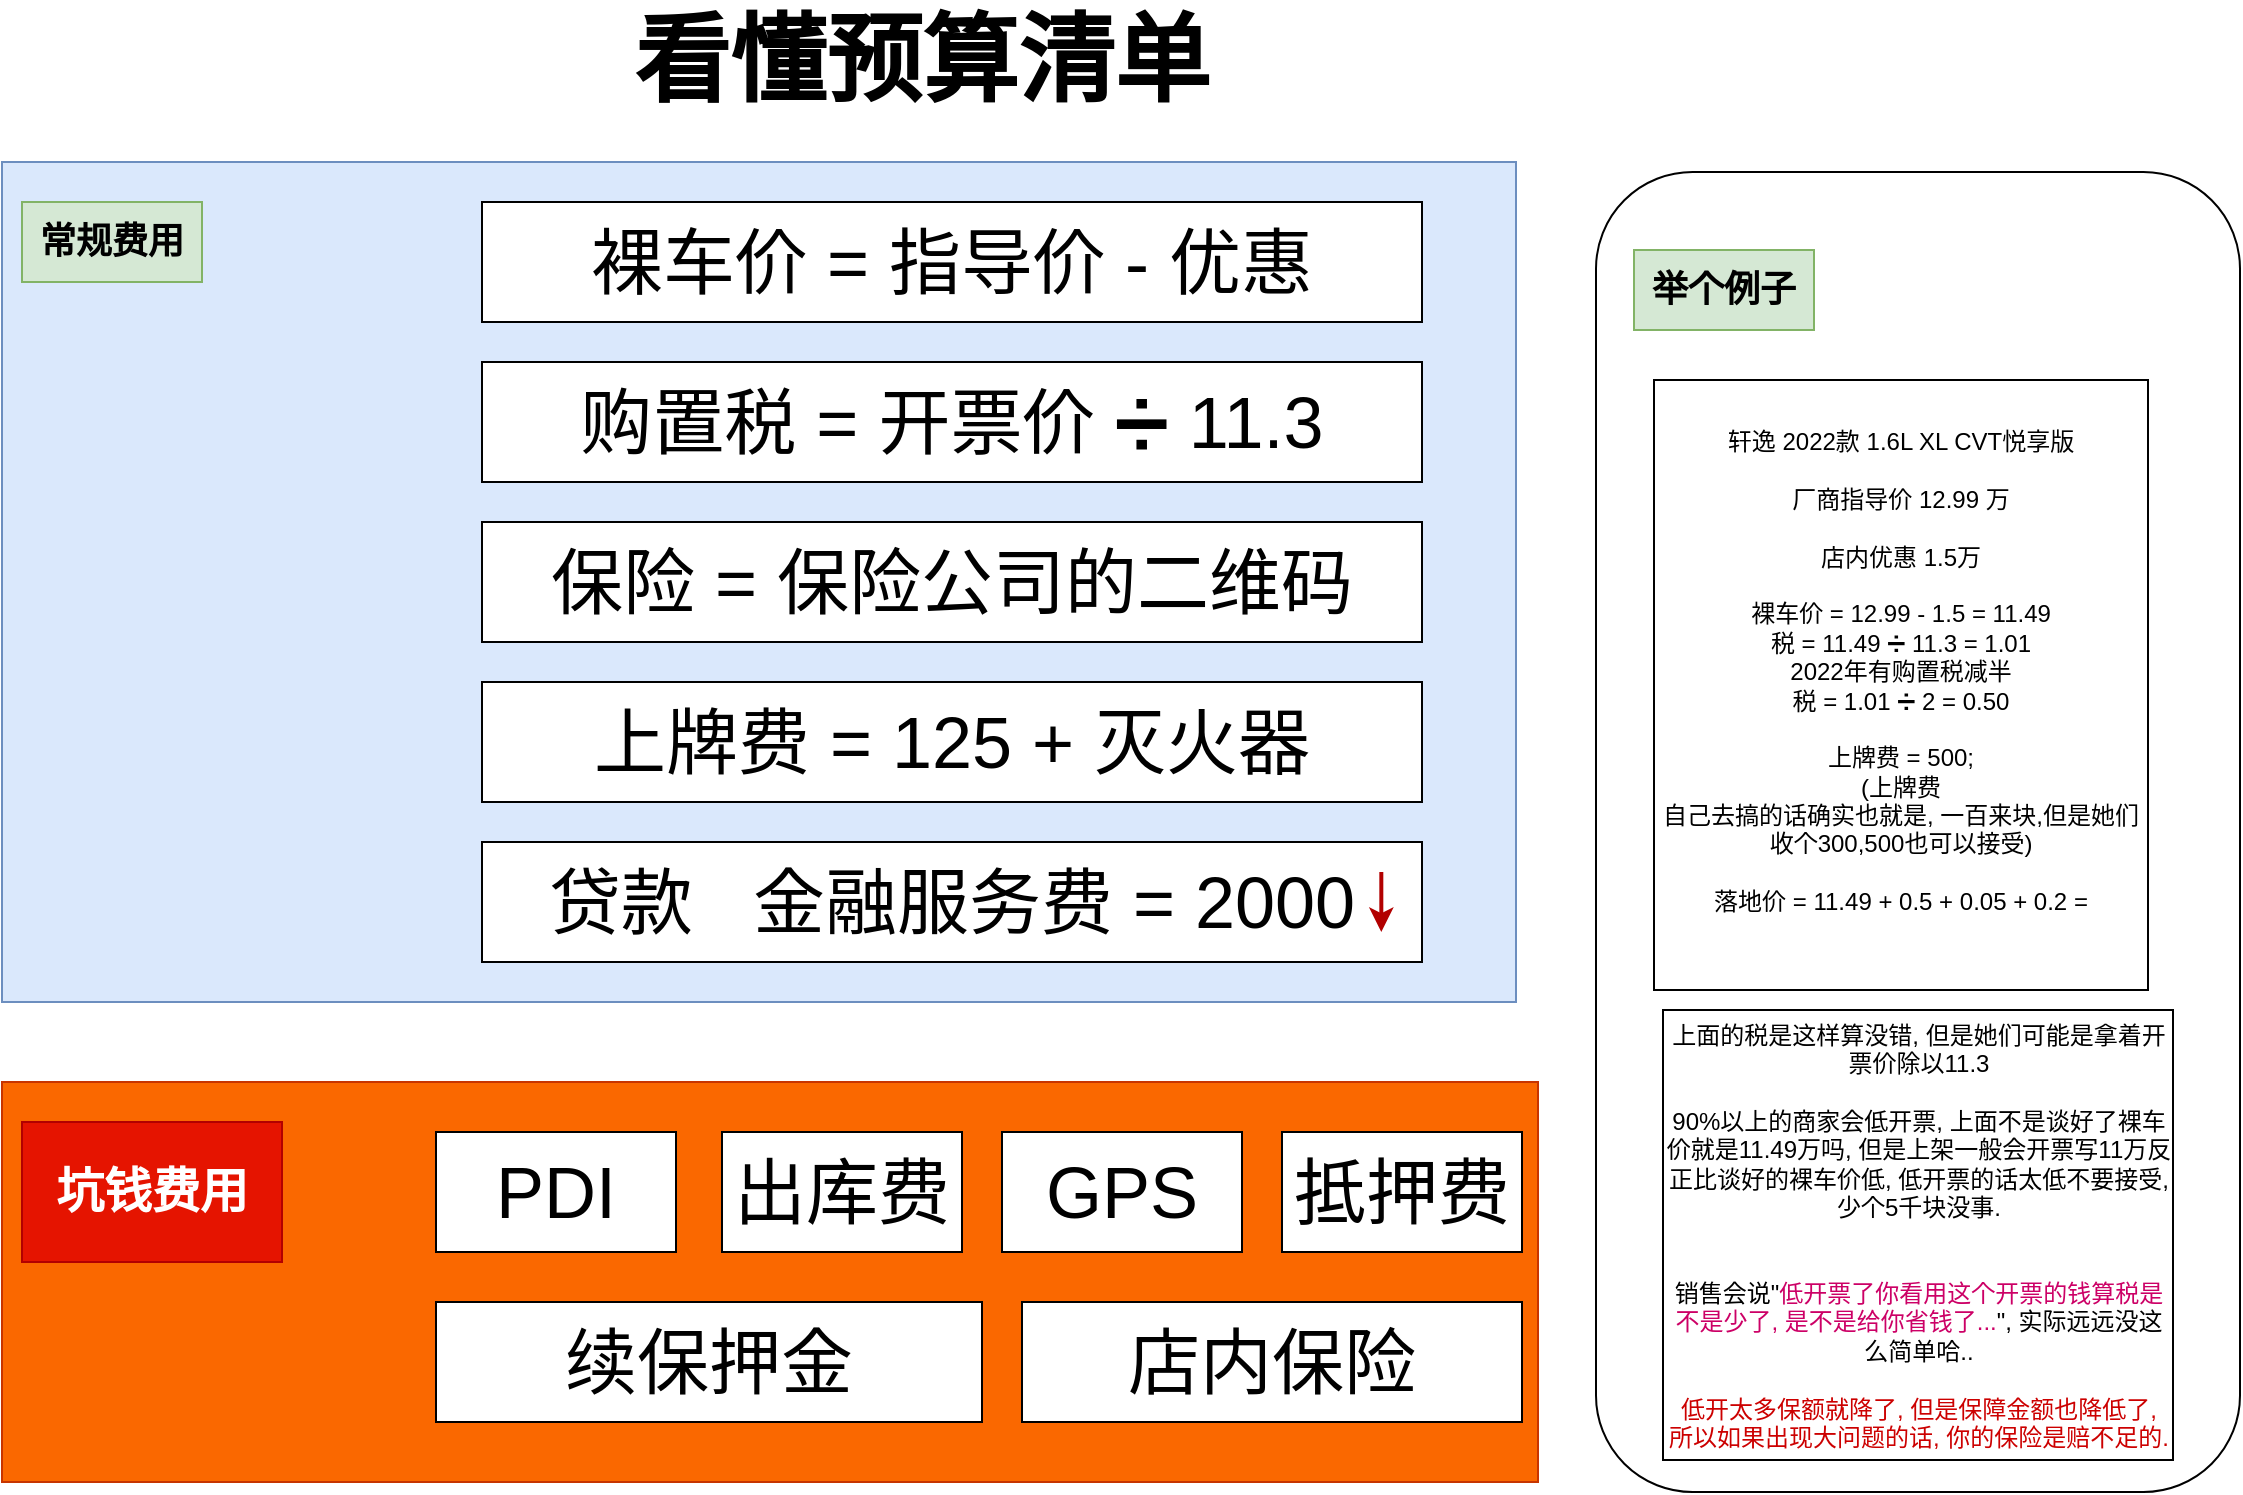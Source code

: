 <mxfile version="13.9.9" type="device"><diagram id="KbOPVDSa10H4hyhUKasj" name="第 1 页"><mxGraphModel dx="1186" dy="757" grid="0" gridSize="10" guides="1" tooltips="1" connect="1" arrows="1" fold="1" page="0" pageScale="1" pageWidth="1200" pageHeight="1920" math="0" shadow="0"><root><mxCell id="0"/><mxCell id="1" parent="0"/><mxCell id="zjVmQxSwBKO43ARBNzNw-1" value="&lt;b&gt;&lt;font style=&quot;font-size: 48px&quot;&gt;看懂预算清单&lt;/font&gt;&lt;/b&gt;" style="text;html=1;align=center;verticalAlign=middle;whiteSpace=wrap;rounded=0;" vertex="1" parent="1"><mxGeometry x="357" y="38" width="486" height="41" as="geometry"/></mxCell><mxCell id="zjVmQxSwBKO43ARBNzNw-24" value="" style="rounded=0;whiteSpace=wrap;html=1;fillColor=#fa6800;strokeColor=#C73500;fontColor=#ffffff;" vertex="1" parent="1"><mxGeometry x="140" y="570" width="768" height="200" as="geometry"/></mxCell><mxCell id="zjVmQxSwBKO43ARBNzNw-25" value="&lt;b&gt;&lt;font style=&quot;font-size: 24px&quot;&gt;坑钱费用&lt;/font&gt;&lt;/b&gt;" style="text;html=1;strokeColor=#B20000;fillColor=#e51400;align=center;verticalAlign=middle;whiteSpace=wrap;rounded=0;fontColor=#ffffff;" vertex="1" parent="1"><mxGeometry x="150" y="590" width="130" height="70" as="geometry"/></mxCell><mxCell id="zjVmQxSwBKO43ARBNzNw-26" value="&lt;font style=&quot;font-size: 36px&quot;&gt;PDI&lt;/font&gt;" style="rounded=0;whiteSpace=wrap;html=1;" vertex="1" parent="1"><mxGeometry x="357" y="595" width="120" height="60" as="geometry"/></mxCell><mxCell id="zjVmQxSwBKO43ARBNzNw-30" value="&lt;font style=&quot;font-size: 36px&quot;&gt;出库费&lt;/font&gt;" style="rounded=0;whiteSpace=wrap;html=1;" vertex="1" parent="1"><mxGeometry x="500" y="595" width="120" height="60" as="geometry"/></mxCell><mxCell id="zjVmQxSwBKO43ARBNzNw-32" value="&lt;font style=&quot;font-size: 36px&quot;&gt;GPS&lt;/font&gt;" style="rounded=0;whiteSpace=wrap;html=1;" vertex="1" parent="1"><mxGeometry x="640" y="595" width="120" height="60" as="geometry"/></mxCell><mxCell id="zjVmQxSwBKO43ARBNzNw-33" value="&lt;span style=&quot;font-size: 36px&quot;&gt;抵押费&lt;/span&gt;" style="rounded=0;whiteSpace=wrap;html=1;" vertex="1" parent="1"><mxGeometry x="780" y="595" width="120" height="60" as="geometry"/></mxCell><mxCell id="zjVmQxSwBKO43ARBNzNw-34" value="&lt;font style=&quot;font-size: 36px&quot;&gt;续保押金&lt;/font&gt;" style="rounded=0;whiteSpace=wrap;html=1;" vertex="1" parent="1"><mxGeometry x="357" y="680" width="273" height="60" as="geometry"/></mxCell><mxCell id="zjVmQxSwBKO43ARBNzNw-35" value="&lt;font style=&quot;font-size: 36px&quot;&gt;店内保险&lt;/font&gt;" style="rounded=0;whiteSpace=wrap;html=1;" vertex="1" parent="1"><mxGeometry x="650" y="680" width="250" height="60" as="geometry"/></mxCell><mxCell id="zjVmQxSwBKO43ARBNzNw-3" value="" style="rounded=0;whiteSpace=wrap;html=1;fillColor=#dae8fc;strokeColor=#6c8ebf;" vertex="1" parent="1"><mxGeometry x="140" y="110" width="757" height="420" as="geometry"/></mxCell><mxCell id="zjVmQxSwBKO43ARBNzNw-4" value="&lt;b&gt;&lt;font style=&quot;font-size: 18px&quot;&gt;常规费用&lt;/font&gt;&lt;/b&gt;" style="text;html=1;strokeColor=#82b366;fillColor=#d5e8d4;align=center;verticalAlign=middle;whiteSpace=wrap;rounded=0;" vertex="1" parent="1"><mxGeometry x="150" y="130" width="90" height="40" as="geometry"/></mxCell><mxCell id="zjVmQxSwBKO43ARBNzNw-6" value="&lt;font style=&quot;font-size: 36px&quot;&gt;裸车价 = 指导价 - 优惠&lt;/font&gt;" style="rounded=0;whiteSpace=wrap;html=1;" vertex="1" parent="1"><mxGeometry x="380" y="130" width="470" height="60" as="geometry"/></mxCell><mxCell id="zjVmQxSwBKO43ARBNzNw-7" value="&lt;span style=&quot;font-size: 36px&quot;&gt;购置税 = 开票价 ➗ 11.3&lt;/span&gt;" style="rounded=0;whiteSpace=wrap;html=1;" vertex="1" parent="1"><mxGeometry x="380" y="210" width="470" height="60" as="geometry"/></mxCell><mxCell id="zjVmQxSwBKO43ARBNzNw-8" value="&lt;span style=&quot;font-size: 36px&quot;&gt;上牌费 = 125 + 灭火器&lt;/span&gt;" style="rounded=0;whiteSpace=wrap;html=1;" vertex="1" parent="1"><mxGeometry x="380" y="370" width="470" height="60" as="geometry"/></mxCell><mxCell id="zjVmQxSwBKO43ARBNzNw-9" value="&lt;span style=&quot;font-size: 36px&quot;&gt;贷款&amp;nbsp; &amp;nbsp;金融服务费 = 2000&lt;/span&gt;" style="rounded=0;whiteSpace=wrap;html=1;" vertex="1" parent="1"><mxGeometry x="380" y="450" width="470" height="60" as="geometry"/></mxCell><mxCell id="zjVmQxSwBKO43ARBNzNw-36" value="&lt;span style=&quot;font-size: 36px&quot;&gt;保险 = 保险公司的二维码&lt;/span&gt;" style="rounded=0;whiteSpace=wrap;html=1;" vertex="1" parent="1"><mxGeometry x="380" y="290" width="470" height="60" as="geometry"/></mxCell><mxCell id="zjVmQxSwBKO43ARBNzNw-43" value="" style="endArrow=classic;html=1;fillColor=#e51400;strokeColor=#B20000;strokeWidth=2;" edge="1" parent="1"><mxGeometry width="50" height="50" relative="1" as="geometry"><mxPoint x="829.66" y="465" as="sourcePoint"/><mxPoint x="829.66" y="495" as="targetPoint"/></mxGeometry></mxCell><mxCell id="zjVmQxSwBKO43ARBNzNw-45" value="" style="rounded=1;whiteSpace=wrap;html=1;" vertex="1" parent="1"><mxGeometry x="937" y="115" width="322" height="660" as="geometry"/></mxCell><mxCell id="zjVmQxSwBKO43ARBNzNw-46" value="&lt;b&gt;&lt;font style=&quot;font-size: 18px&quot;&gt;举个例子&lt;/font&gt;&lt;/b&gt;" style="text;html=1;strokeColor=#82b366;fillColor=#d5e8d4;align=center;verticalAlign=middle;whiteSpace=wrap;rounded=0;" vertex="1" parent="1"><mxGeometry x="956" y="154" width="90" height="40" as="geometry"/></mxCell><mxCell id="zjVmQxSwBKO43ARBNzNw-47" value="轩逸 2022款 1.6L XL CVT悦享版&lt;br&gt;&lt;br&gt;厂商指导价 12.99 万&lt;br&gt;&lt;br&gt;店内优惠 1.5万&lt;br&gt;&lt;br&gt;裸车价 = 12.99 - 1.5 = 11.49&lt;br&gt;税 = 11.49 ➗ 11.3 = 1.01&lt;br&gt;2022年有购置税减半&lt;br&gt;税 = 1.01 ➗ 2 = 0.50&lt;br&gt;&lt;br&gt;上牌费 = 500;&lt;br&gt;(上牌费&lt;br&gt;自己去搞的话确实也就是, 一百来块,但是她们收个300,500也可以接受)&lt;br&gt;&lt;br&gt;落地价 = 11.49 + 0.5 + 0.05 + 0.2 =&lt;br&gt;&lt;br&gt;" style="text;html=1;fillColor=none;align=center;verticalAlign=middle;whiteSpace=wrap;rounded=0;strokeColor=#000000;" vertex="1" parent="1"><mxGeometry x="966" y="219" width="247" height="305" as="geometry"/></mxCell><mxCell id="zjVmQxSwBKO43ARBNzNw-48" value="上面的税是这样算没错, 但是她们可能是拿着开票价除以11.3&lt;br&gt;&lt;br&gt;90%以上的商家会低开票, 上面不是谈好了裸车价就是11.49万吗, 但是上架一般会开票写11万反正比谈好的裸车价低, 低开票的话太低不要接受, 少个5千块没事.&lt;br&gt;&lt;br&gt;&lt;br&gt;销售会说&quot;&lt;font color=&quot;#cc0066&quot;&gt;低开票了你看用这个开票的钱算税是不是少了, 是不是给你省钱了...&lt;/font&gt;&quot;, 实际远远没这么简单哈..&lt;br&gt;&lt;br&gt;&lt;font color=&quot;#cc0000&quot;&gt;低开太多保额就降了, 但是保障金额也降低了, 所以如果出现大问题的话, 你的保险是赔不足的.&lt;/font&gt;" style="rounded=0;whiteSpace=wrap;html=1;strokeColor=#000000;" vertex="1" parent="1"><mxGeometry x="970.5" y="534" width="255" height="225" as="geometry"/></mxCell></root></mxGraphModel></diagram></mxfile>